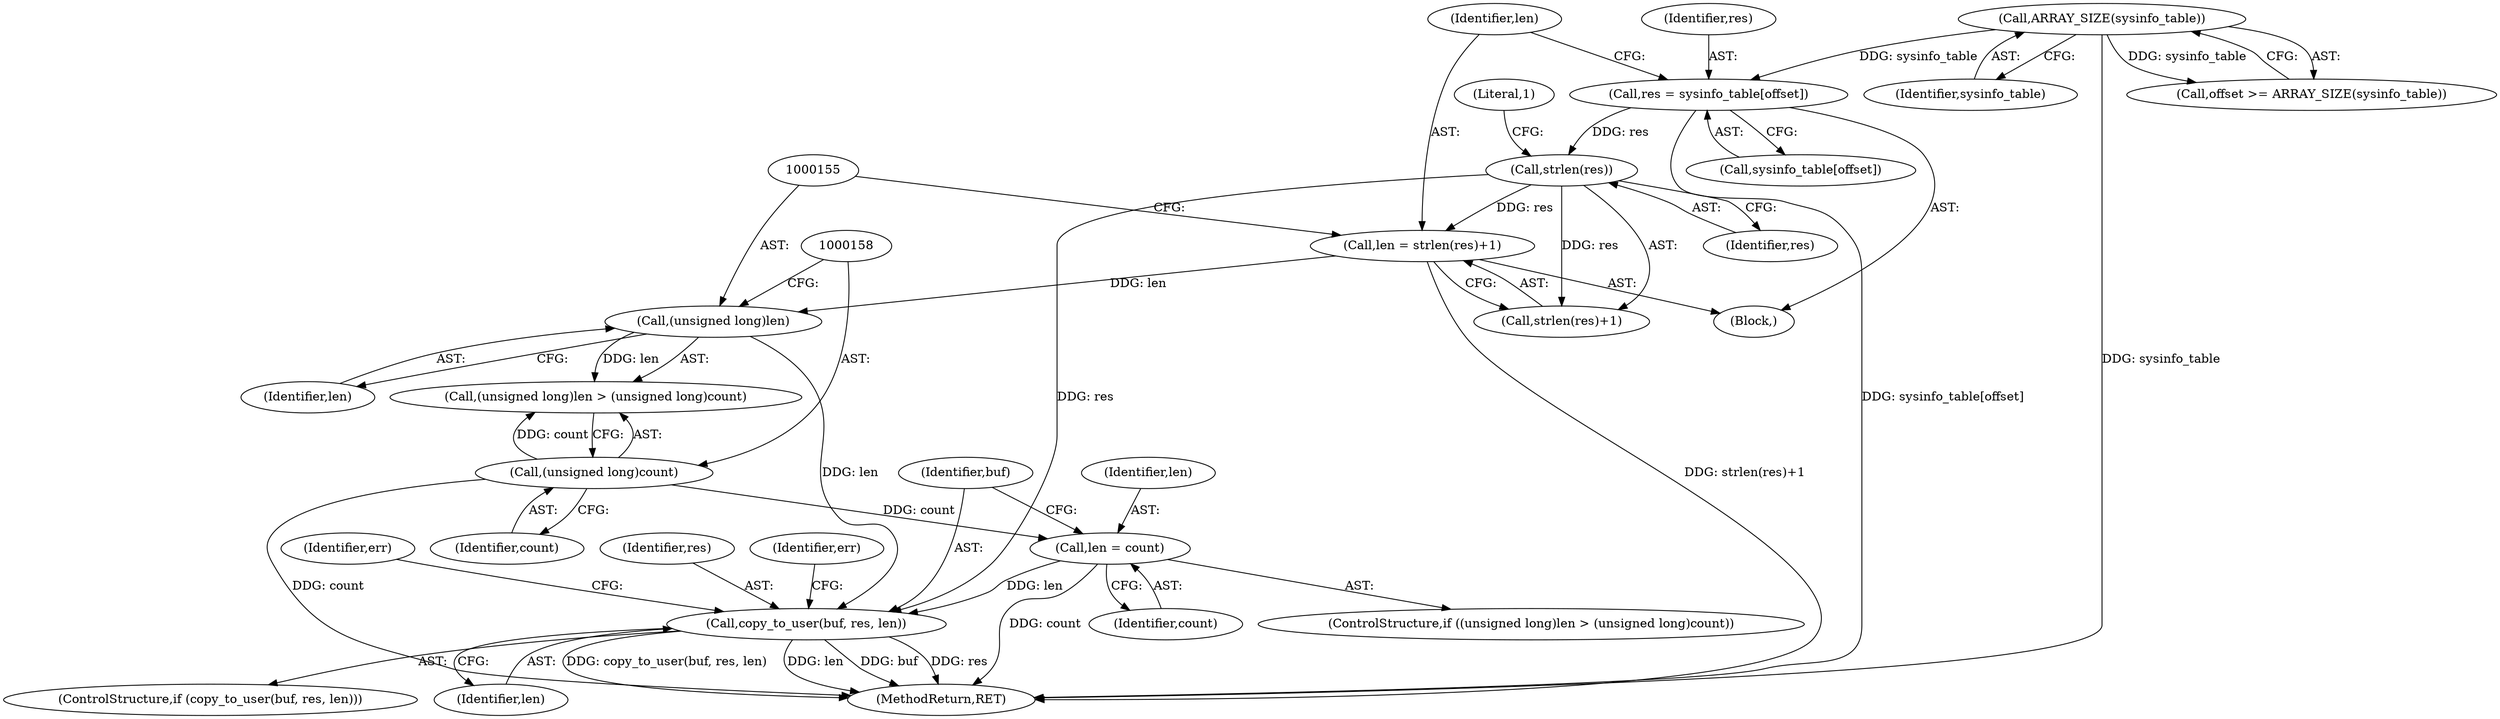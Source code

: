 digraph "0_linux_21c5977a836e399fc710ff2c5367845ed5c2527f_0@API" {
"1000164" [label="(Call,copy_to_user(buf, res, len))"];
"1000149" [label="(Call,strlen(res))"];
"1000141" [label="(Call,res = sysinfo_table[offset])"];
"1000131" [label="(Call,ARRAY_SIZE(sysinfo_table))"];
"1000154" [label="(Call,(unsigned long)len)"];
"1000146" [label="(Call,len = strlen(res)+1)"];
"1000160" [label="(Call,len = count)"];
"1000157" [label="(Call,(unsigned long)count)"];
"1000154" [label="(Call,(unsigned long)len)"];
"1000142" [label="(Identifier,res)"];
"1000148" [label="(Call,strlen(res)+1)"];
"1000182" [label="(MethodReturn,RET)"];
"1000149" [label="(Call,strlen(res))"];
"1000163" [label="(ControlStructure,if (copy_to_user(buf, res, len)))"];
"1000169" [label="(Identifier,err)"];
"1000113" [label="(Block,)"];
"1000174" [label="(Identifier,err)"];
"1000166" [label="(Identifier,res)"];
"1000152" [label="(ControlStructure,if ((unsigned long)len > (unsigned long)count))"];
"1000159" [label="(Identifier,count)"];
"1000162" [label="(Identifier,count)"];
"1000161" [label="(Identifier,len)"];
"1000151" [label="(Literal,1)"];
"1000131" [label="(Call,ARRAY_SIZE(sysinfo_table))"];
"1000153" [label="(Call,(unsigned long)len > (unsigned long)count)"];
"1000143" [label="(Call,sysinfo_table[offset])"];
"1000150" [label="(Identifier,res)"];
"1000160" [label="(Call,len = count)"];
"1000164" [label="(Call,copy_to_user(buf, res, len))"];
"1000132" [label="(Identifier,sysinfo_table)"];
"1000165" [label="(Identifier,buf)"];
"1000146" [label="(Call,len = strlen(res)+1)"];
"1000141" [label="(Call,res = sysinfo_table[offset])"];
"1000156" [label="(Identifier,len)"];
"1000147" [label="(Identifier,len)"];
"1000129" [label="(Call,offset >= ARRAY_SIZE(sysinfo_table))"];
"1000167" [label="(Identifier,len)"];
"1000157" [label="(Call,(unsigned long)count)"];
"1000164" -> "1000163"  [label="AST: "];
"1000164" -> "1000167"  [label="CFG: "];
"1000165" -> "1000164"  [label="AST: "];
"1000166" -> "1000164"  [label="AST: "];
"1000167" -> "1000164"  [label="AST: "];
"1000169" -> "1000164"  [label="CFG: "];
"1000174" -> "1000164"  [label="CFG: "];
"1000164" -> "1000182"  [label="DDG: res"];
"1000164" -> "1000182"  [label="DDG: copy_to_user(buf, res, len)"];
"1000164" -> "1000182"  [label="DDG: len"];
"1000164" -> "1000182"  [label="DDG: buf"];
"1000149" -> "1000164"  [label="DDG: res"];
"1000154" -> "1000164"  [label="DDG: len"];
"1000160" -> "1000164"  [label="DDG: len"];
"1000149" -> "1000148"  [label="AST: "];
"1000149" -> "1000150"  [label="CFG: "];
"1000150" -> "1000149"  [label="AST: "];
"1000151" -> "1000149"  [label="CFG: "];
"1000149" -> "1000146"  [label="DDG: res"];
"1000149" -> "1000148"  [label="DDG: res"];
"1000141" -> "1000149"  [label="DDG: res"];
"1000141" -> "1000113"  [label="AST: "];
"1000141" -> "1000143"  [label="CFG: "];
"1000142" -> "1000141"  [label="AST: "];
"1000143" -> "1000141"  [label="AST: "];
"1000147" -> "1000141"  [label="CFG: "];
"1000141" -> "1000182"  [label="DDG: sysinfo_table[offset]"];
"1000131" -> "1000141"  [label="DDG: sysinfo_table"];
"1000131" -> "1000129"  [label="AST: "];
"1000131" -> "1000132"  [label="CFG: "];
"1000132" -> "1000131"  [label="AST: "];
"1000129" -> "1000131"  [label="CFG: "];
"1000131" -> "1000182"  [label="DDG: sysinfo_table"];
"1000131" -> "1000129"  [label="DDG: sysinfo_table"];
"1000154" -> "1000153"  [label="AST: "];
"1000154" -> "1000156"  [label="CFG: "];
"1000155" -> "1000154"  [label="AST: "];
"1000156" -> "1000154"  [label="AST: "];
"1000158" -> "1000154"  [label="CFG: "];
"1000154" -> "1000153"  [label="DDG: len"];
"1000146" -> "1000154"  [label="DDG: len"];
"1000146" -> "1000113"  [label="AST: "];
"1000146" -> "1000148"  [label="CFG: "];
"1000147" -> "1000146"  [label="AST: "];
"1000148" -> "1000146"  [label="AST: "];
"1000155" -> "1000146"  [label="CFG: "];
"1000146" -> "1000182"  [label="DDG: strlen(res)+1"];
"1000160" -> "1000152"  [label="AST: "];
"1000160" -> "1000162"  [label="CFG: "];
"1000161" -> "1000160"  [label="AST: "];
"1000162" -> "1000160"  [label="AST: "];
"1000165" -> "1000160"  [label="CFG: "];
"1000160" -> "1000182"  [label="DDG: count"];
"1000157" -> "1000160"  [label="DDG: count"];
"1000157" -> "1000153"  [label="AST: "];
"1000157" -> "1000159"  [label="CFG: "];
"1000158" -> "1000157"  [label="AST: "];
"1000159" -> "1000157"  [label="AST: "];
"1000153" -> "1000157"  [label="CFG: "];
"1000157" -> "1000182"  [label="DDG: count"];
"1000157" -> "1000153"  [label="DDG: count"];
}
